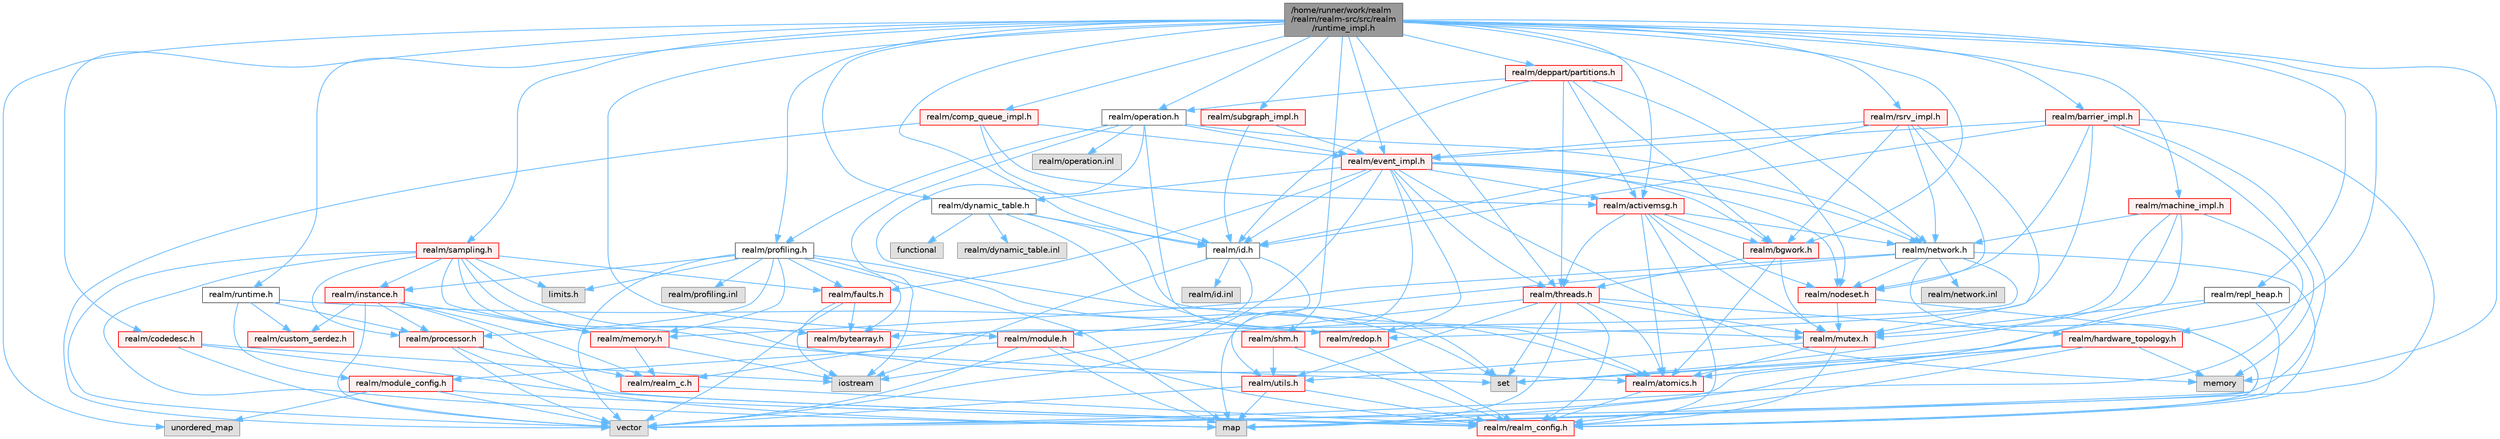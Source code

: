 digraph "/home/runner/work/realm/realm/realm-src/src/realm/runtime_impl.h"
{
 // LATEX_PDF_SIZE
  bgcolor="transparent";
  edge [fontname=Helvetica,fontsize=10,labelfontname=Helvetica,labelfontsize=10];
  node [fontname=Helvetica,fontsize=10,shape=box,height=0.2,width=0.4];
  Node1 [id="Node000001",label="/home/runner/work/realm\l/realm/realm-src/src/realm\l/runtime_impl.h",height=0.2,width=0.4,color="gray40", fillcolor="grey60", style="filled", fontcolor="black",tooltip=" "];
  Node1 -> Node2 [id="edge1_Node000001_Node000002",color="steelblue1",style="solid",tooltip=" "];
  Node2 [id="Node000002",label="realm/runtime.h",height=0.2,width=0.4,color="grey40", fillcolor="white", style="filled",URL="$runtime_8h.html",tooltip=" "];
  Node2 -> Node3 [id="edge2_Node000002_Node000003",color="steelblue1",style="solid",tooltip=" "];
  Node3 [id="Node000003",label="realm/processor.h",height=0.2,width=0.4,color="red", fillcolor="#FFF0F0", style="filled",URL="$processor_8h.html",tooltip=" "];
  Node3 -> Node4 [id="edge3_Node000003_Node000004",color="steelblue1",style="solid",tooltip=" "];
  Node4 [id="Node000004",label="realm/realm_c.h",height=0.2,width=0.4,color="red", fillcolor="#FFF0F0", style="filled",URL="$realm__c_8h.html",tooltip=" "];
  Node4 -> Node5 [id="edge4_Node000004_Node000005",color="steelblue1",style="solid",tooltip=" "];
  Node5 [id="Node000005",label="realm/realm_config.h",height=0.2,width=0.4,color="red", fillcolor="#FFF0F0", style="filled",URL="$realm__config_8h.html",tooltip=" "];
  Node3 -> Node14 [id="edge5_Node000003_Node000014",color="steelblue1",style="solid",tooltip=" "];
  Node14 [id="Node000014",label="vector",height=0.2,width=0.4,color="grey60", fillcolor="#E0E0E0", style="filled",tooltip=" "];
  Node3 -> Node15 [id="edge6_Node000003_Node000015",color="steelblue1",style="solid",tooltip=" "];
  Node15 [id="Node000015",label="map",height=0.2,width=0.4,color="grey60", fillcolor="#E0E0E0", style="filled",tooltip=" "];
  Node2 -> Node25 [id="edge7_Node000002_Node000025",color="steelblue1",style="solid",tooltip=" "];
  Node25 [id="Node000025",label="realm/redop.h",height=0.2,width=0.4,color="red", fillcolor="#FFF0F0", style="filled",URL="$redop_8h.html",tooltip=" "];
  Node25 -> Node5 [id="edge8_Node000025_Node000005",color="steelblue1",style="solid",tooltip=" "];
  Node2 -> Node28 [id="edge9_Node000002_Node000028",color="steelblue1",style="solid",tooltip=" "];
  Node28 [id="Node000028",label="realm/custom_serdez.h",height=0.2,width=0.4,color="red", fillcolor="#FFF0F0", style="filled",URL="$custom__serdez_8h.html",tooltip=" "];
  Node2 -> Node37 [id="edge10_Node000002_Node000037",color="steelblue1",style="solid",tooltip=" "];
  Node37 [id="Node000037",label="realm/module_config.h",height=0.2,width=0.4,color="red", fillcolor="#FFF0F0", style="filled",URL="$module__config_8h.html",tooltip=" "];
  Node37 -> Node5 [id="edge11_Node000037_Node000005",color="steelblue1",style="solid",tooltip=" "];
  Node37 -> Node38 [id="edge12_Node000037_Node000038",color="steelblue1",style="solid",tooltip=" "];
  Node38 [id="Node000038",label="unordered_map",height=0.2,width=0.4,color="grey60", fillcolor="#E0E0E0", style="filled",tooltip=" "];
  Node37 -> Node14 [id="edge13_Node000037_Node000014",color="steelblue1",style="solid",tooltip=" "];
  Node1 -> Node40 [id="edge14_Node000001_Node000040",color="steelblue1",style="solid",tooltip=" "];
  Node40 [id="Node000040",label="realm/id.h",height=0.2,width=0.4,color="grey40", fillcolor="white", style="filled",URL="$id_8h.html",tooltip=" "];
  Node40 -> Node4 [id="edge15_Node000040_Node000004",color="steelblue1",style="solid",tooltip=" "];
  Node40 -> Node11 [id="edge16_Node000040_Node000011",color="steelblue1",style="solid",tooltip=" "];
  Node11 [id="Node000011",label="realm/utils.h",height=0.2,width=0.4,color="red", fillcolor="#FFF0F0", style="filled",URL="$utils_8h.html",tooltip=" "];
  Node11 -> Node5 [id="edge17_Node000011_Node000005",color="steelblue1",style="solid",tooltip=" "];
  Node11 -> Node14 [id="edge18_Node000011_Node000014",color="steelblue1",style="solid",tooltip=" "];
  Node11 -> Node15 [id="edge19_Node000011_Node000015",color="steelblue1",style="solid",tooltip=" "];
  Node40 -> Node21 [id="edge20_Node000040_Node000021",color="steelblue1",style="solid",tooltip=" "];
  Node21 [id="Node000021",label="iostream",height=0.2,width=0.4,color="grey60", fillcolor="#E0E0E0", style="filled",tooltip=" "];
  Node40 -> Node41 [id="edge21_Node000040_Node000041",color="steelblue1",style="solid",tooltip=" "];
  Node41 [id="Node000041",label="realm/id.inl",height=0.2,width=0.4,color="grey60", fillcolor="#E0E0E0", style="filled",tooltip=" "];
  Node1 -> Node42 [id="edge22_Node000001_Node000042",color="steelblue1",style="solid",tooltip=" "];
  Node42 [id="Node000042",label="realm/network.h",height=0.2,width=0.4,color="grey40", fillcolor="white", style="filled",URL="$network_8h.html",tooltip=" "];
  Node42 -> Node5 [id="edge23_Node000042_Node000005",color="steelblue1",style="solid",tooltip=" "];
  Node42 -> Node43 [id="edge24_Node000042_Node000043",color="steelblue1",style="solid",tooltip=" "];
  Node43 [id="Node000043",label="realm/module.h",height=0.2,width=0.4,color="red", fillcolor="#FFF0F0", style="filled",URL="$module_8h.html",tooltip=" "];
  Node43 -> Node5 [id="edge25_Node000043_Node000005",color="steelblue1",style="solid",tooltip=" "];
  Node43 -> Node37 [id="edge26_Node000043_Node000037",color="steelblue1",style="solid",tooltip=" "];
  Node43 -> Node14 [id="edge27_Node000043_Node000014",color="steelblue1",style="solid",tooltip=" "];
  Node43 -> Node15 [id="edge28_Node000043_Node000015",color="steelblue1",style="solid",tooltip=" "];
  Node42 -> Node44 [id="edge29_Node000042_Node000044",color="steelblue1",style="solid",tooltip=" "];
  Node44 [id="Node000044",label="realm/nodeset.h",height=0.2,width=0.4,color="red", fillcolor="#FFF0F0", style="filled",URL="$nodeset_8h.html",tooltip=" "];
  Node44 -> Node5 [id="edge30_Node000044_Node000005",color="steelblue1",style="solid",tooltip=" "];
  Node44 -> Node45 [id="edge31_Node000044_Node000045",color="steelblue1",style="solid",tooltip=" "];
  Node45 [id="Node000045",label="realm/mutex.h",height=0.2,width=0.4,color="red", fillcolor="#FFF0F0", style="filled",URL="$mutex_8h.html",tooltip=" "];
  Node45 -> Node5 [id="edge32_Node000045_Node000005",color="steelblue1",style="solid",tooltip=" "];
  Node45 -> Node11 [id="edge33_Node000045_Node000011",color="steelblue1",style="solid",tooltip=" "];
  Node45 -> Node46 [id="edge34_Node000045_Node000046",color="steelblue1",style="solid",tooltip=" "];
  Node46 [id="Node000046",label="realm/atomics.h",height=0.2,width=0.4,color="red", fillcolor="#FFF0F0", style="filled",URL="$atomics_8h.html",tooltip=" "];
  Node46 -> Node5 [id="edge35_Node000046_Node000005",color="steelblue1",style="solid",tooltip=" "];
  Node42 -> Node20 [id="edge36_Node000042_Node000020",color="steelblue1",style="solid",tooltip=" "];
  Node20 [id="Node000020",label="realm/memory.h",height=0.2,width=0.4,color="red", fillcolor="#FFF0F0", style="filled",URL="$memory_8h.html",tooltip=" "];
  Node20 -> Node4 [id="edge37_Node000020_Node000004",color="steelblue1",style="solid",tooltip=" "];
  Node20 -> Node21 [id="edge38_Node000020_Node000021",color="steelblue1",style="solid",tooltip=" "];
  Node42 -> Node30 [id="edge39_Node000042_Node000030",color="steelblue1",style="solid",tooltip=" "];
  Node30 [id="Node000030",label="realm/bytearray.h",height=0.2,width=0.4,color="red", fillcolor="#FFF0F0", style="filled",URL="$bytearray_8h.html",tooltip=" "];
  Node42 -> Node15 [id="edge40_Node000042_Node000015",color="steelblue1",style="solid",tooltip=" "];
  Node42 -> Node52 [id="edge41_Node000042_Node000052",color="steelblue1",style="solid",tooltip=" "];
  Node52 [id="Node000052",label="realm/network.inl",height=0.2,width=0.4,color="grey60", fillcolor="#E0E0E0", style="filled",tooltip=" "];
  Node1 -> Node53 [id="edge42_Node000001_Node000053",color="steelblue1",style="solid",tooltip=" "];
  Node53 [id="Node000053",label="realm/operation.h",height=0.2,width=0.4,color="grey40", fillcolor="white", style="filled",URL="$operation_8h.html",tooltip=" "];
  Node53 -> Node54 [id="edge43_Node000053_Node000054",color="steelblue1",style="solid",tooltip=" "];
  Node54 [id="Node000054",label="realm/profiling.h",height=0.2,width=0.4,color="grey40", fillcolor="white", style="filled",URL="$profiling_8h.html",tooltip=" "];
  Node54 -> Node55 [id="edge44_Node000054_Node000055",color="steelblue1",style="solid",tooltip=" "];
  Node55 [id="Node000055",label="limits.h",height=0.2,width=0.4,color="grey60", fillcolor="#E0E0E0", style="filled",tooltip=" "];
  Node54 -> Node14 [id="edge45_Node000054_Node000014",color="steelblue1",style="solid",tooltip=" "];
  Node54 -> Node22 [id="edge46_Node000054_Node000022",color="steelblue1",style="solid",tooltip=" "];
  Node22 [id="Node000022",label="set",height=0.2,width=0.4,color="grey60", fillcolor="#E0E0E0", style="filled",tooltip=" "];
  Node54 -> Node15 [id="edge47_Node000054_Node000015",color="steelblue1",style="solid",tooltip=" "];
  Node54 -> Node30 [id="edge48_Node000054_Node000030",color="steelblue1",style="solid",tooltip=" "];
  Node54 -> Node3 [id="edge49_Node000054_Node000003",color="steelblue1",style="solid",tooltip=" "];
  Node54 -> Node20 [id="edge50_Node000054_Node000020",color="steelblue1",style="solid",tooltip=" "];
  Node54 -> Node56 [id="edge51_Node000054_Node000056",color="steelblue1",style="solid",tooltip=" "];
  Node56 [id="Node000056",label="realm/instance.h",height=0.2,width=0.4,color="red", fillcolor="#FFF0F0", style="filled",URL="$instance_8h.html",tooltip=" "];
  Node56 -> Node5 [id="edge52_Node000056_Node000005",color="steelblue1",style="solid",tooltip=" "];
  Node56 -> Node4 [id="edge53_Node000056_Node000004",color="steelblue1",style="solid",tooltip=" "];
  Node56 -> Node20 [id="edge54_Node000056_Node000020",color="steelblue1",style="solid",tooltip=" "];
  Node56 -> Node3 [id="edge55_Node000056_Node000003",color="steelblue1",style="solid",tooltip=" "];
  Node56 -> Node28 [id="edge56_Node000056_Node000028",color="steelblue1",style="solid",tooltip=" "];
  Node56 -> Node14 [id="edge57_Node000056_Node000014",color="steelblue1",style="solid",tooltip=" "];
  Node54 -> Node60 [id="edge58_Node000054_Node000060",color="steelblue1",style="solid",tooltip=" "];
  Node60 [id="Node000060",label="realm/faults.h",height=0.2,width=0.4,color="red", fillcolor="#FFF0F0", style="filled",URL="$faults_8h.html",tooltip=" "];
  Node60 -> Node30 [id="edge59_Node000060_Node000030",color="steelblue1",style="solid",tooltip=" "];
  Node60 -> Node14 [id="edge60_Node000060_Node000014",color="steelblue1",style="solid",tooltip=" "];
  Node60 -> Node21 [id="edge61_Node000060_Node000021",color="steelblue1",style="solid",tooltip=" "];
  Node54 -> Node61 [id="edge62_Node000054_Node000061",color="steelblue1",style="solid",tooltip=" "];
  Node61 [id="Node000061",label="realm/profiling.inl",height=0.2,width=0.4,color="grey60", fillcolor="#E0E0E0", style="filled",tooltip=" "];
  Node53 -> Node62 [id="edge63_Node000053_Node000062",color="steelblue1",style="solid",tooltip=" "];
  Node62 [id="Node000062",label="realm/event_impl.h",height=0.2,width=0.4,color="red", fillcolor="#FFF0F0", style="filled",URL="$event__impl_8h.html",tooltip=" "];
  Node62 -> Node40 [id="edge64_Node000062_Node000040",color="steelblue1",style="solid",tooltip=" "];
  Node62 -> Node44 [id="edge65_Node000062_Node000044",color="steelblue1",style="solid",tooltip=" "];
  Node62 -> Node60 [id="edge66_Node000062_Node000060",color="steelblue1",style="solid",tooltip=" "];
  Node62 -> Node42 [id="edge67_Node000062_Node000042",color="steelblue1",style="solid",tooltip=" "];
  Node62 -> Node63 [id="edge68_Node000062_Node000063",color="steelblue1",style="solid",tooltip=" "];
  Node63 [id="Node000063",label="realm/activemsg.h",height=0.2,width=0.4,color="red", fillcolor="#FFF0F0", style="filled",URL="$activemsg_8h.html",tooltip=" "];
  Node63 -> Node5 [id="edge69_Node000063_Node000005",color="steelblue1",style="solid",tooltip=" "];
  Node63 -> Node45 [id="edge70_Node000063_Node000045",color="steelblue1",style="solid",tooltip=" "];
  Node63 -> Node44 [id="edge71_Node000063_Node000044",color="steelblue1",style="solid",tooltip=" "];
  Node63 -> Node42 [id="edge72_Node000063_Node000042",color="steelblue1",style="solid",tooltip=" "];
  Node63 -> Node46 [id="edge73_Node000063_Node000046",color="steelblue1",style="solid",tooltip=" "];
  Node63 -> Node66 [id="edge74_Node000063_Node000066",color="steelblue1",style="solid",tooltip=" "];
  Node66 [id="Node000066",label="realm/threads.h",height=0.2,width=0.4,color="red", fillcolor="#FFF0F0", style="filled",URL="$threads_8h.html",tooltip=" "];
  Node66 -> Node5 [id="edge75_Node000066_Node000005",color="steelblue1",style="solid",tooltip=" "];
  Node66 -> Node45 [id="edge76_Node000066_Node000045",color="steelblue1",style="solid",tooltip=" "];
  Node66 -> Node46 [id="edge77_Node000066_Node000046",color="steelblue1",style="solid",tooltip=" "];
  Node66 -> Node11 [id="edge78_Node000066_Node000011",color="steelblue1",style="solid",tooltip=" "];
  Node66 -> Node67 [id="edge79_Node000066_Node000067",color="steelblue1",style="solid",tooltip=" "];
  Node67 [id="Node000067",label="realm/hardware_topology.h",height=0.2,width=0.4,color="red", fillcolor="#FFF0F0", style="filled",URL="$hardware__topology_8h.html",tooltip=" "];
  Node67 -> Node5 [id="edge80_Node000067_Node000005",color="steelblue1",style="solid",tooltip=" "];
  Node67 -> Node68 [id="edge81_Node000067_Node000068",color="steelblue1",style="solid",tooltip=" "];
  Node68 [id="Node000068",label="memory",height=0.2,width=0.4,color="grey60", fillcolor="#E0E0E0", style="filled",tooltip=" "];
  Node67 -> Node22 [id="edge82_Node000067_Node000022",color="steelblue1",style="solid",tooltip=" "];
  Node67 -> Node15 [id="edge83_Node000067_Node000015",color="steelblue1",style="solid",tooltip=" "];
  Node67 -> Node14 [id="edge84_Node000067_Node000014",color="steelblue1",style="solid",tooltip=" "];
  Node66 -> Node22 [id="edge85_Node000066_Node000022",color="steelblue1",style="solid",tooltip=" "];
  Node66 -> Node15 [id="edge86_Node000066_Node000015",color="steelblue1",style="solid",tooltip=" "];
  Node66 -> Node21 [id="edge87_Node000066_Node000021",color="steelblue1",style="solid",tooltip=" "];
  Node63 -> Node71 [id="edge88_Node000063_Node000071",color="steelblue1",style="solid",tooltip=" "];
  Node71 [id="Node000071",label="realm/bgwork.h",height=0.2,width=0.4,color="red", fillcolor="#FFF0F0", style="filled",URL="$bgwork_8h.html",tooltip=" "];
  Node71 -> Node46 [id="edge89_Node000071_Node000046",color="steelblue1",style="solid",tooltip=" "];
  Node71 -> Node66 [id="edge90_Node000071_Node000066",color="steelblue1",style="solid",tooltip=" "];
  Node71 -> Node45 [id="edge91_Node000071_Node000045",color="steelblue1",style="solid",tooltip=" "];
  Node62 -> Node66 [id="edge92_Node000062_Node000066",color="steelblue1",style="solid",tooltip=" "];
  Node62 -> Node25 [id="edge93_Node000062_Node000025",color="steelblue1",style="solid",tooltip=" "];
  Node62 -> Node71 [id="edge94_Node000062_Node000071",color="steelblue1",style="solid",tooltip=" "];
  Node62 -> Node84 [id="edge95_Node000062_Node000084",color="steelblue1",style="solid",tooltip=" "];
  Node84 [id="Node000084",label="realm/dynamic_table.h",height=0.2,width=0.4,color="grey40", fillcolor="white", style="filled",URL="$dynamic__table_8h.html",tooltip=" "];
  Node84 -> Node46 [id="edge96_Node000084_Node000046",color="steelblue1",style="solid",tooltip=" "];
  Node84 -> Node40 [id="edge97_Node000084_Node000040",color="steelblue1",style="solid",tooltip=" "];
  Node84 -> Node45 [id="edge98_Node000084_Node000045",color="steelblue1",style="solid",tooltip=" "];
  Node84 -> Node85 [id="edge99_Node000084_Node000085",color="steelblue1",style="solid",tooltip=" "];
  Node85 [id="Node000085",label="functional",height=0.2,width=0.4,color="grey60", fillcolor="#E0E0E0", style="filled",tooltip=" "];
  Node84 -> Node86 [id="edge100_Node000084_Node000086",color="steelblue1",style="solid",tooltip=" "];
  Node86 [id="Node000086",label="realm/dynamic_table.inl",height=0.2,width=0.4,color="grey60", fillcolor="#E0E0E0", style="filled",tooltip=" "];
  Node62 -> Node14 [id="edge101_Node000062_Node000014",color="steelblue1",style="solid",tooltip=" "];
  Node62 -> Node15 [id="edge102_Node000062_Node000015",color="steelblue1",style="solid",tooltip=" "];
  Node62 -> Node68 [id="edge103_Node000062_Node000068",color="steelblue1",style="solid",tooltip=" "];
  Node53 -> Node46 [id="edge104_Node000053_Node000046",color="steelblue1",style="solid",tooltip=" "];
  Node53 -> Node42 [id="edge105_Node000053_Node000042",color="steelblue1",style="solid",tooltip=" "];
  Node53 -> Node22 [id="edge106_Node000053_Node000022",color="steelblue1",style="solid",tooltip=" "];
  Node53 -> Node21 [id="edge107_Node000053_Node000021",color="steelblue1",style="solid",tooltip=" "];
  Node53 -> Node88 [id="edge108_Node000053_Node000088",color="steelblue1",style="solid",tooltip=" "];
  Node88 [id="Node000088",label="realm/operation.inl",height=0.2,width=0.4,color="grey60", fillcolor="#E0E0E0", style="filled",tooltip=" "];
  Node1 -> Node54 [id="edge109_Node000001_Node000054",color="steelblue1",style="solid",tooltip=" "];
  Node1 -> Node84 [id="edge110_Node000001_Node000084",color="steelblue1",style="solid",tooltip=" "];
  Node1 -> Node89 [id="edge111_Node000001_Node000089",color="steelblue1",style="solid",tooltip=" "];
  Node89 [id="Node000089",label="realm/codedesc.h",height=0.2,width=0.4,color="red", fillcolor="#FFF0F0", style="filled",URL="$codedesc_8h.html",tooltip=" "];
  Node89 -> Node5 [id="edge112_Node000089_Node000005",color="steelblue1",style="solid",tooltip=" "];
  Node89 -> Node14 [id="edge113_Node000089_Node000014",color="steelblue1",style="solid",tooltip=" "];
  Node89 -> Node21 [id="edge114_Node000089_Node000021",color="steelblue1",style="solid",tooltip=" "];
  Node1 -> Node91 [id="edge115_Node000001_Node000091",color="steelblue1",style="solid",tooltip=" "];
  Node91 [id="Node000091",label="realm/deppart/partitions.h",height=0.2,width=0.4,color="red", fillcolor="#FFF0F0", style="filled",URL="$partitions_8h.html",tooltip=" "];
  Node91 -> Node63 [id="edge116_Node000091_Node000063",color="steelblue1",style="solid",tooltip=" "];
  Node91 -> Node40 [id="edge117_Node000091_Node000040",color="steelblue1",style="solid",tooltip=" "];
  Node91 -> Node53 [id="edge118_Node000091_Node000053",color="steelblue1",style="solid",tooltip=" "];
  Node91 -> Node66 [id="edge119_Node000091_Node000066",color="steelblue1",style="solid",tooltip=" "];
  Node91 -> Node44 [id="edge120_Node000091_Node000044",color="steelblue1",style="solid",tooltip=" "];
  Node91 -> Node71 [id="edge121_Node000091_Node000071",color="steelblue1",style="solid",tooltip=" "];
  Node1 -> Node109 [id="edge122_Node000001_Node000109",color="steelblue1",style="solid",tooltip=" "];
  Node109 [id="Node000109",label="realm/comp_queue_impl.h",height=0.2,width=0.4,color="red", fillcolor="#FFF0F0", style="filled",URL="$comp__queue__impl_8h.html",tooltip=" "];
  Node109 -> Node40 [id="edge123_Node000109_Node000040",color="steelblue1",style="solid",tooltip=" "];
  Node109 -> Node63 [id="edge124_Node000109_Node000063",color="steelblue1",style="solid",tooltip=" "];
  Node109 -> Node62 [id="edge125_Node000109_Node000062",color="steelblue1",style="solid",tooltip=" "];
  Node109 -> Node14 [id="edge126_Node000109_Node000014",color="steelblue1",style="solid",tooltip=" "];
  Node1 -> Node62 [id="edge127_Node000001_Node000062",color="steelblue1",style="solid",tooltip=" "];
  Node1 -> Node110 [id="edge128_Node000001_Node000110",color="steelblue1",style="solid",tooltip=" "];
  Node110 [id="Node000110",label="realm/barrier_impl.h",height=0.2,width=0.4,color="red", fillcolor="#FFF0F0", style="filled",URL="$barrier__impl_8h.html",tooltip=" "];
  Node110 -> Node62 [id="edge129_Node000110_Node000062",color="steelblue1",style="solid",tooltip=" "];
  Node110 -> Node40 [id="edge130_Node000110_Node000040",color="steelblue1",style="solid",tooltip=" "];
  Node110 -> Node44 [id="edge131_Node000110_Node000044",color="steelblue1",style="solid",tooltip=" "];
  Node110 -> Node25 [id="edge132_Node000110_Node000025",color="steelblue1",style="solid",tooltip=" "];
  Node110 -> Node14 [id="edge133_Node000110_Node000014",color="steelblue1",style="solid",tooltip=" "];
  Node110 -> Node15 [id="edge134_Node000110_Node000015",color="steelblue1",style="solid",tooltip=" "];
  Node110 -> Node68 [id="edge135_Node000110_Node000068",color="steelblue1",style="solid",tooltip=" "];
  Node1 -> Node112 [id="edge136_Node000001_Node000112",color="steelblue1",style="solid",tooltip=" "];
  Node112 [id="Node000112",label="realm/rsrv_impl.h",height=0.2,width=0.4,color="red", fillcolor="#FFF0F0", style="filled",URL="$rsrv__impl_8h.html",tooltip=" "];
  Node112 -> Node40 [id="edge137_Node000112_Node000040",color="steelblue1",style="solid",tooltip=" "];
  Node112 -> Node42 [id="edge138_Node000112_Node000042",color="steelblue1",style="solid",tooltip=" "];
  Node112 -> Node44 [id="edge139_Node000112_Node000044",color="steelblue1",style="solid",tooltip=" "];
  Node112 -> Node45 [id="edge140_Node000112_Node000045",color="steelblue1",style="solid",tooltip=" "];
  Node112 -> Node71 [id="edge141_Node000112_Node000071",color="steelblue1",style="solid",tooltip=" "];
  Node112 -> Node62 [id="edge142_Node000112_Node000062",color="steelblue1",style="solid",tooltip=" "];
  Node1 -> Node115 [id="edge143_Node000001_Node000115",color="steelblue1",style="solid",tooltip=" "];
  Node115 [id="Node000115",label="realm/subgraph_impl.h",height=0.2,width=0.4,color="red", fillcolor="#FFF0F0", style="filled",URL="$subgraph__impl_8h.html",tooltip=" "];
  Node115 -> Node40 [id="edge144_Node000115_Node000040",color="steelblue1",style="solid",tooltip=" "];
  Node115 -> Node62 [id="edge145_Node000115_Node000062",color="steelblue1",style="solid",tooltip=" "];
  Node1 -> Node118 [id="edge146_Node000001_Node000118",color="steelblue1",style="solid",tooltip=" "];
  Node118 [id="Node000118",label="realm/machine_impl.h",height=0.2,width=0.4,color="red", fillcolor="#FFF0F0", style="filled",URL="$machine__impl_8h.html",tooltip=" "];
  Node118 -> Node42 [id="edge147_Node000118_Node000042",color="steelblue1",style="solid",tooltip=" "];
  Node118 -> Node45 [id="edge148_Node000118_Node000045",color="steelblue1",style="solid",tooltip=" "];
  Node118 -> Node46 [id="edge149_Node000118_Node000046",color="steelblue1",style="solid",tooltip=" "];
  Node118 -> Node14 [id="edge150_Node000118_Node000014",color="steelblue1",style="solid",tooltip=" "];
  Node118 -> Node22 [id="edge151_Node000118_Node000022",color="steelblue1",style="solid",tooltip=" "];
  Node1 -> Node66 [id="edge152_Node000001_Node000066",color="steelblue1",style="solid",tooltip=" "];
  Node1 -> Node99 [id="edge153_Node000001_Node000099",color="steelblue1",style="solid",tooltip=" "];
  Node99 [id="Node000099",label="realm/sampling.h",height=0.2,width=0.4,color="red", fillcolor="#FFF0F0", style="filled",URL="$sampling_8h.html",tooltip=" "];
  Node99 -> Node55 [id="edge154_Node000099_Node000055",color="steelblue1",style="solid",tooltip=" "];
  Node99 -> Node14 [id="edge155_Node000099_Node000014",color="steelblue1",style="solid",tooltip=" "];
  Node99 -> Node22 [id="edge156_Node000099_Node000022",color="steelblue1",style="solid",tooltip=" "];
  Node99 -> Node15 [id="edge157_Node000099_Node000015",color="steelblue1",style="solid",tooltip=" "];
  Node99 -> Node30 [id="edge158_Node000099_Node000030",color="steelblue1",style="solid",tooltip=" "];
  Node99 -> Node3 [id="edge159_Node000099_Node000003",color="steelblue1",style="solid",tooltip=" "];
  Node99 -> Node20 [id="edge160_Node000099_Node000020",color="steelblue1",style="solid",tooltip=" "];
  Node99 -> Node56 [id="edge161_Node000099_Node000056",color="steelblue1",style="solid",tooltip=" "];
  Node99 -> Node60 [id="edge162_Node000099_Node000060",color="steelblue1",style="solid",tooltip=" "];
  Node99 -> Node46 [id="edge163_Node000099_Node000046",color="steelblue1",style="solid",tooltip=" "];
  Node1 -> Node43 [id="edge164_Node000001_Node000043",color="steelblue1",style="solid",tooltip=" "];
  Node1 -> Node71 [id="edge165_Node000001_Node000071",color="steelblue1",style="solid",tooltip=" "];
  Node1 -> Node63 [id="edge166_Node000001_Node000063",color="steelblue1",style="solid",tooltip=" "];
  Node1 -> Node121 [id="edge167_Node000001_Node000121",color="steelblue1",style="solid",tooltip=" "];
  Node121 [id="Node000121",label="realm/repl_heap.h",height=0.2,width=0.4,color="grey40", fillcolor="white", style="filled",URL="$repl__heap_8h.html",tooltip=" "];
  Node121 -> Node5 [id="edge168_Node000121_Node000005",color="steelblue1",style="solid",tooltip=" "];
  Node121 -> Node45 [id="edge169_Node000121_Node000045",color="steelblue1",style="solid",tooltip=" "];
  Node121 -> Node22 [id="edge170_Node000121_Node000022",color="steelblue1",style="solid",tooltip=" "];
  Node1 -> Node122 [id="edge171_Node000001_Node000122",color="steelblue1",style="solid",tooltip=" "];
  Node122 [id="Node000122",label="realm/shm.h",height=0.2,width=0.4,color="red", fillcolor="#FFF0F0", style="filled",URL="$shm_8h.html",tooltip=" "];
  Node122 -> Node5 [id="edge172_Node000122_Node000005",color="steelblue1",style="solid",tooltip=" "];
  Node122 -> Node11 [id="edge173_Node000122_Node000011",color="steelblue1",style="solid",tooltip=" "];
  Node1 -> Node67 [id="edge174_Node000001_Node000067",color="steelblue1",style="solid",tooltip=" "];
  Node1 -> Node38 [id="edge175_Node000001_Node000038",color="steelblue1",style="solid",tooltip=" "];
  Node1 -> Node68 [id="edge176_Node000001_Node000068",color="steelblue1",style="solid",tooltip=" "];
}
